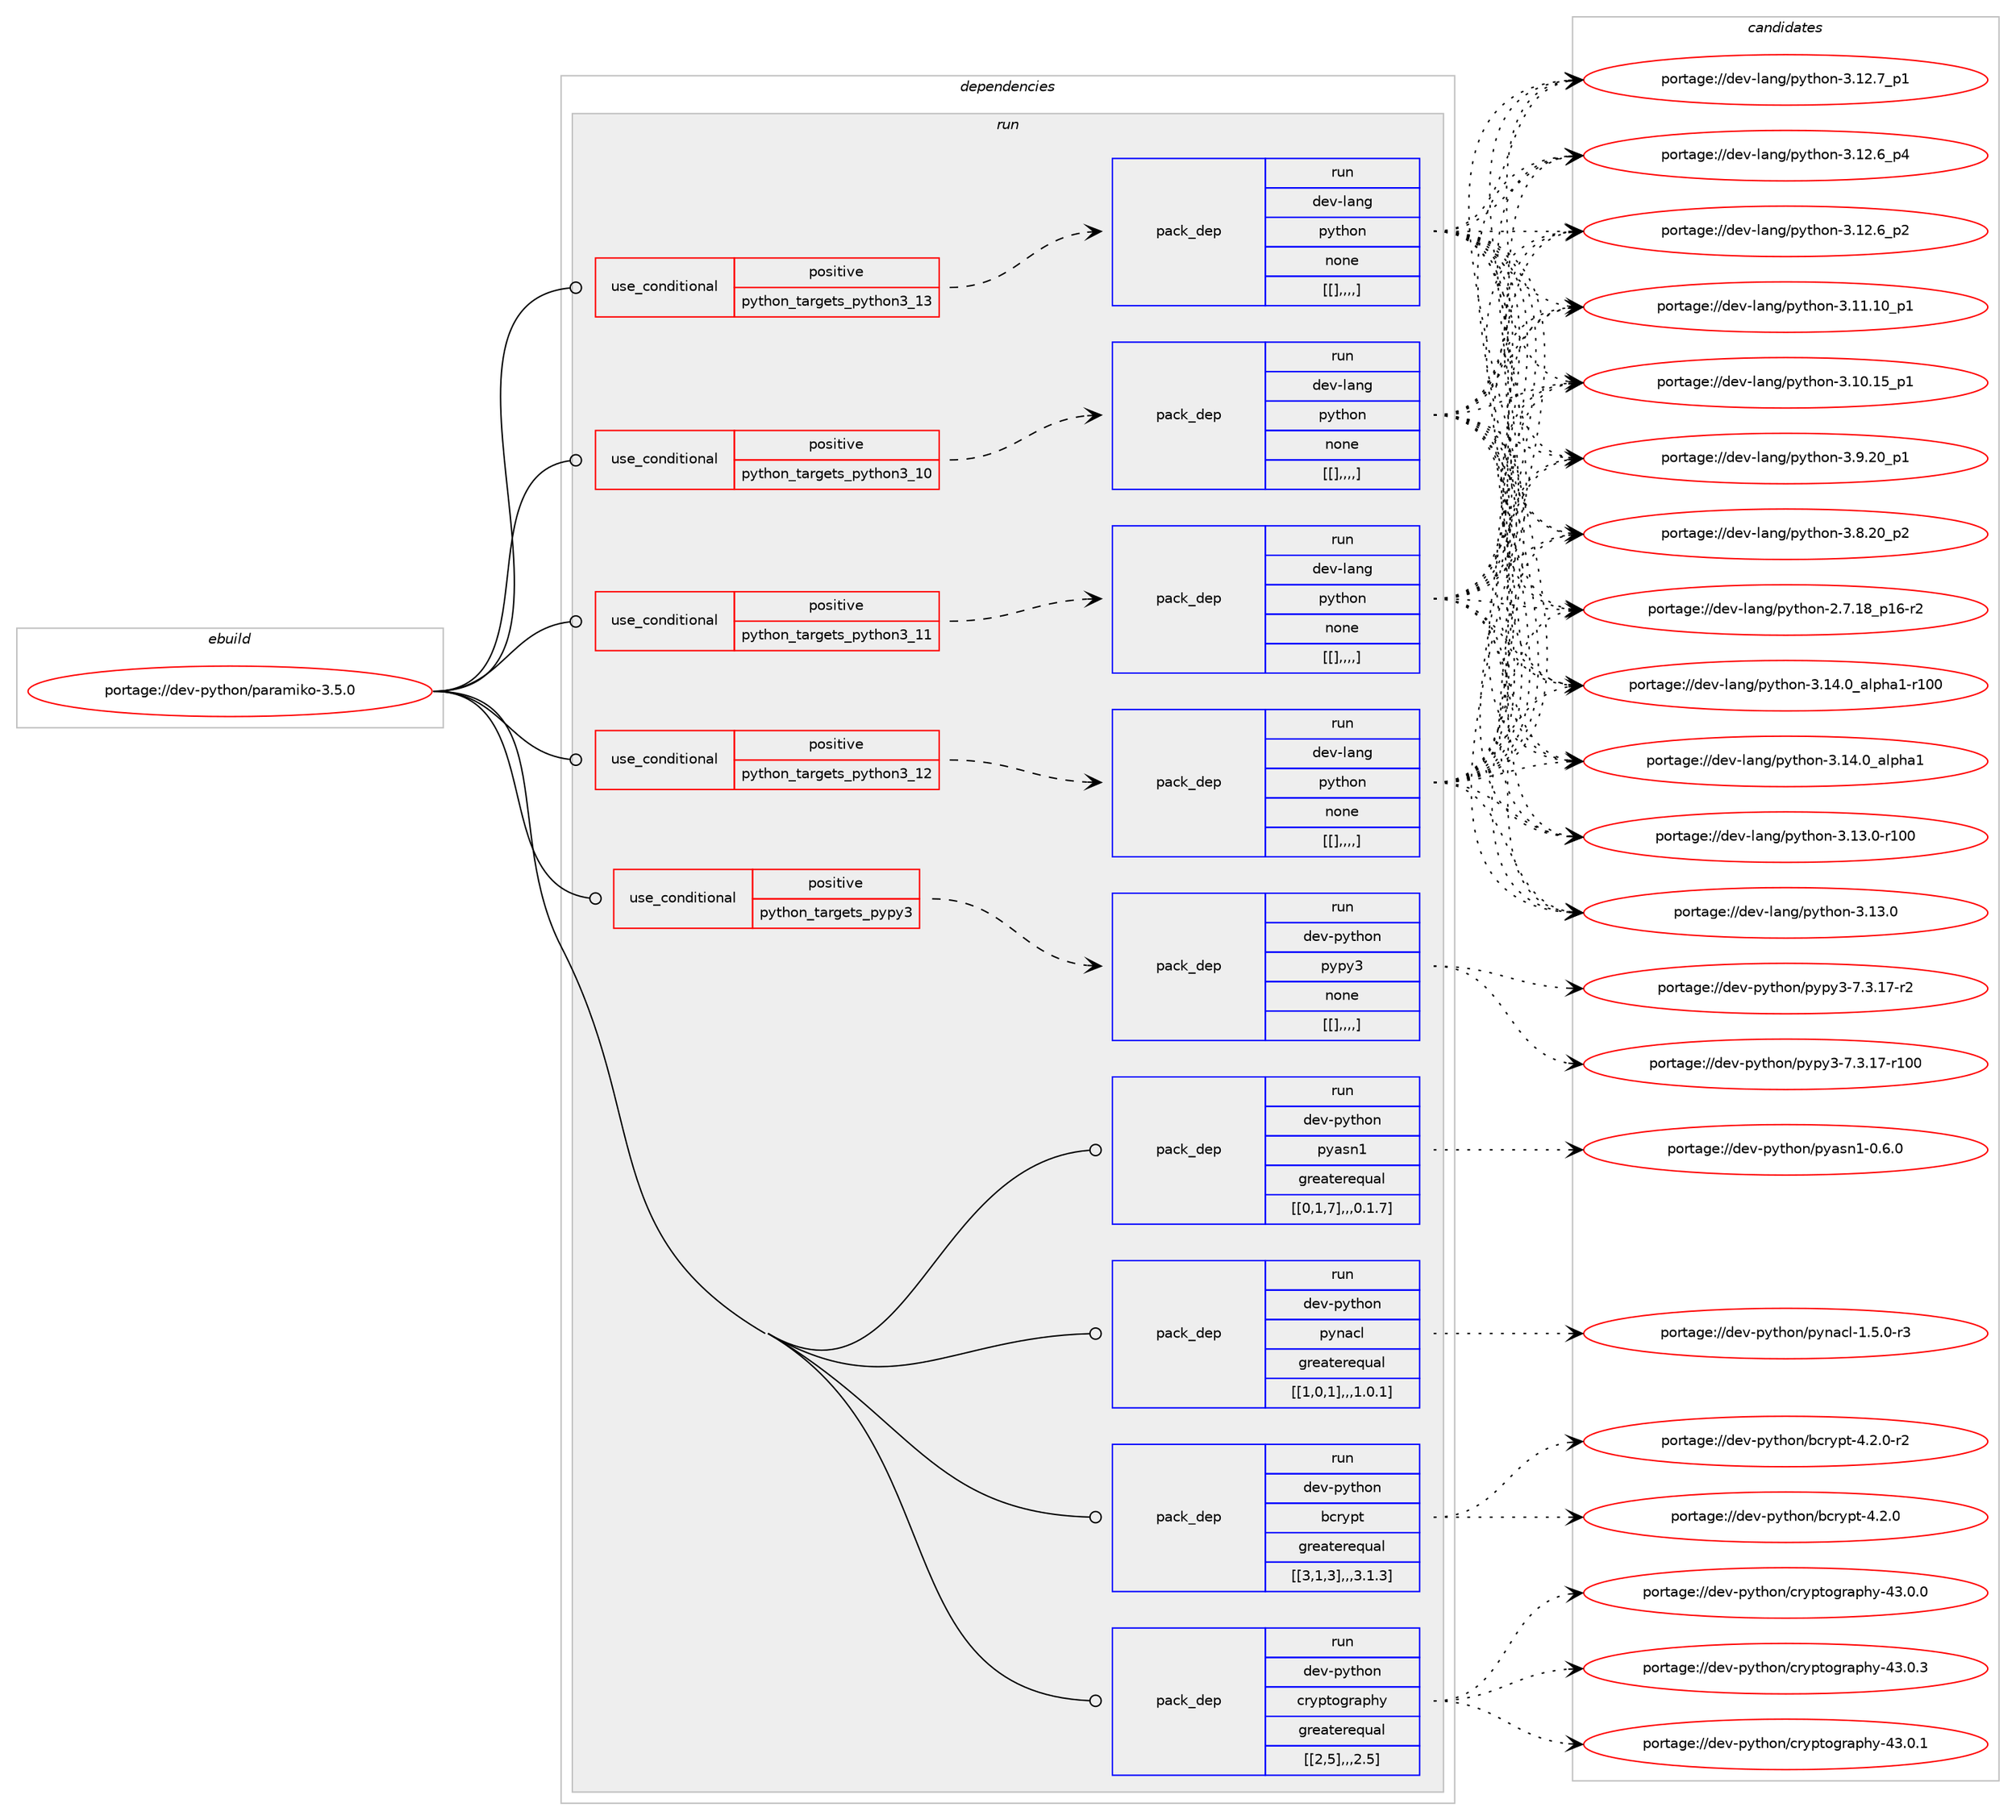 digraph prolog {

# *************
# Graph options
# *************

newrank=true;
concentrate=true;
compound=true;
graph [rankdir=LR,fontname=Helvetica,fontsize=10,ranksep=1.5];#, ranksep=2.5, nodesep=0.2];
edge  [arrowhead=vee];
node  [fontname=Helvetica,fontsize=10];

# **********
# The ebuild
# **********

subgraph cluster_leftcol {
color=gray;
label=<<i>ebuild</i>>;
id [label="portage://dev-python/paramiko-3.5.0", color=red, width=4, href="../dev-python/paramiko-3.5.0.svg"];
}

# ****************
# The dependencies
# ****************

subgraph cluster_midcol {
color=gray;
label=<<i>dependencies</i>>;
subgraph cluster_compile {
fillcolor="#eeeeee";
style=filled;
label=<<i>compile</i>>;
}
subgraph cluster_compileandrun {
fillcolor="#eeeeee";
style=filled;
label=<<i>compile and run</i>>;
}
subgraph cluster_run {
fillcolor="#eeeeee";
style=filled;
label=<<i>run</i>>;
subgraph cond38089 {
dependency159619 [label=<<TABLE BORDER="0" CELLBORDER="1" CELLSPACING="0" CELLPADDING="4"><TR><TD ROWSPAN="3" CELLPADDING="10">use_conditional</TD></TR><TR><TD>positive</TD></TR><TR><TD>python_targets_pypy3</TD></TR></TABLE>>, shape=none, color=red];
subgraph pack120218 {
dependency159621 [label=<<TABLE BORDER="0" CELLBORDER="1" CELLSPACING="0" CELLPADDING="4" WIDTH="220"><TR><TD ROWSPAN="6" CELLPADDING="30">pack_dep</TD></TR><TR><TD WIDTH="110">run</TD></TR><TR><TD>dev-python</TD></TR><TR><TD>pypy3</TD></TR><TR><TD>none</TD></TR><TR><TD>[[],,,,]</TD></TR></TABLE>>, shape=none, color=blue];
}
dependency159619:e -> dependency159621:w [weight=20,style="dashed",arrowhead="vee"];
}
id:e -> dependency159619:w [weight=20,style="solid",arrowhead="odot"];
subgraph cond38103 {
dependency159711 [label=<<TABLE BORDER="0" CELLBORDER="1" CELLSPACING="0" CELLPADDING="4"><TR><TD ROWSPAN="3" CELLPADDING="10">use_conditional</TD></TR><TR><TD>positive</TD></TR><TR><TD>python_targets_python3_10</TD></TR></TABLE>>, shape=none, color=red];
subgraph pack120292 {
dependency159763 [label=<<TABLE BORDER="0" CELLBORDER="1" CELLSPACING="0" CELLPADDING="4" WIDTH="220"><TR><TD ROWSPAN="6" CELLPADDING="30">pack_dep</TD></TR><TR><TD WIDTH="110">run</TD></TR><TR><TD>dev-lang</TD></TR><TR><TD>python</TD></TR><TR><TD>none</TD></TR><TR><TD>[[],,,,]</TD></TR></TABLE>>, shape=none, color=blue];
}
dependency159711:e -> dependency159763:w [weight=20,style="dashed",arrowhead="vee"];
}
id:e -> dependency159711:w [weight=20,style="solid",arrowhead="odot"];
subgraph cond38144 {
dependency159798 [label=<<TABLE BORDER="0" CELLBORDER="1" CELLSPACING="0" CELLPADDING="4"><TR><TD ROWSPAN="3" CELLPADDING="10">use_conditional</TD></TR><TR><TD>positive</TD></TR><TR><TD>python_targets_python3_11</TD></TR></TABLE>>, shape=none, color=red];
subgraph pack120342 {
dependency159832 [label=<<TABLE BORDER="0" CELLBORDER="1" CELLSPACING="0" CELLPADDING="4" WIDTH="220"><TR><TD ROWSPAN="6" CELLPADDING="30">pack_dep</TD></TR><TR><TD WIDTH="110">run</TD></TR><TR><TD>dev-lang</TD></TR><TR><TD>python</TD></TR><TR><TD>none</TD></TR><TR><TD>[[],,,,]</TD></TR></TABLE>>, shape=none, color=blue];
}
dependency159798:e -> dependency159832:w [weight=20,style="dashed",arrowhead="vee"];
}
id:e -> dependency159798:w [weight=20,style="solid",arrowhead="odot"];
subgraph cond38165 {
dependency159838 [label=<<TABLE BORDER="0" CELLBORDER="1" CELLSPACING="0" CELLPADDING="4"><TR><TD ROWSPAN="3" CELLPADDING="10">use_conditional</TD></TR><TR><TD>positive</TD></TR><TR><TD>python_targets_python3_12</TD></TR></TABLE>>, shape=none, color=red];
subgraph pack120358 {
dependency159873 [label=<<TABLE BORDER="0" CELLBORDER="1" CELLSPACING="0" CELLPADDING="4" WIDTH="220"><TR><TD ROWSPAN="6" CELLPADDING="30">pack_dep</TD></TR><TR><TD WIDTH="110">run</TD></TR><TR><TD>dev-lang</TD></TR><TR><TD>python</TD></TR><TR><TD>none</TD></TR><TR><TD>[[],,,,]</TD></TR></TABLE>>, shape=none, color=blue];
}
dependency159838:e -> dependency159873:w [weight=20,style="dashed",arrowhead="vee"];
}
id:e -> dependency159838:w [weight=20,style="solid",arrowhead="odot"];
subgraph cond38185 {
dependency159892 [label=<<TABLE BORDER="0" CELLBORDER="1" CELLSPACING="0" CELLPADDING="4"><TR><TD ROWSPAN="3" CELLPADDING="10">use_conditional</TD></TR><TR><TD>positive</TD></TR><TR><TD>python_targets_python3_13</TD></TR></TABLE>>, shape=none, color=red];
subgraph pack120394 {
dependency159895 [label=<<TABLE BORDER="0" CELLBORDER="1" CELLSPACING="0" CELLPADDING="4" WIDTH="220"><TR><TD ROWSPAN="6" CELLPADDING="30">pack_dep</TD></TR><TR><TD WIDTH="110">run</TD></TR><TR><TD>dev-lang</TD></TR><TR><TD>python</TD></TR><TR><TD>none</TD></TR><TR><TD>[[],,,,]</TD></TR></TABLE>>, shape=none, color=blue];
}
dependency159892:e -> dependency159895:w [weight=20,style="dashed",arrowhead="vee"];
}
id:e -> dependency159892:w [weight=20,style="solid",arrowhead="odot"];
subgraph pack120396 {
dependency159916 [label=<<TABLE BORDER="0" CELLBORDER="1" CELLSPACING="0" CELLPADDING="4" WIDTH="220"><TR><TD ROWSPAN="6" CELLPADDING="30">pack_dep</TD></TR><TR><TD WIDTH="110">run</TD></TR><TR><TD>dev-python</TD></TR><TR><TD>bcrypt</TD></TR><TR><TD>greaterequal</TD></TR><TR><TD>[[3,1,3],,,3.1.3]</TD></TR></TABLE>>, shape=none, color=blue];
}
id:e -> dependency159916:w [weight=20,style="solid",arrowhead="odot"];
subgraph pack120423 {
dependency159947 [label=<<TABLE BORDER="0" CELLBORDER="1" CELLSPACING="0" CELLPADDING="4" WIDTH="220"><TR><TD ROWSPAN="6" CELLPADDING="30">pack_dep</TD></TR><TR><TD WIDTH="110">run</TD></TR><TR><TD>dev-python</TD></TR><TR><TD>cryptography</TD></TR><TR><TD>greaterequal</TD></TR><TR><TD>[[2,5],,,2.5]</TD></TR></TABLE>>, shape=none, color=blue];
}
id:e -> dependency159947:w [weight=20,style="solid",arrowhead="odot"];
subgraph pack120424 {
dependency159964 [label=<<TABLE BORDER="0" CELLBORDER="1" CELLSPACING="0" CELLPADDING="4" WIDTH="220"><TR><TD ROWSPAN="6" CELLPADDING="30">pack_dep</TD></TR><TR><TD WIDTH="110">run</TD></TR><TR><TD>dev-python</TD></TR><TR><TD>pyasn1</TD></TR><TR><TD>greaterequal</TD></TR><TR><TD>[[0,1,7],,,0.1.7]</TD></TR></TABLE>>, shape=none, color=blue];
}
id:e -> dependency159964:w [weight=20,style="solid",arrowhead="odot"];
subgraph pack120446 {
dependency160018 [label=<<TABLE BORDER="0" CELLBORDER="1" CELLSPACING="0" CELLPADDING="4" WIDTH="220"><TR><TD ROWSPAN="6" CELLPADDING="30">pack_dep</TD></TR><TR><TD WIDTH="110">run</TD></TR><TR><TD>dev-python</TD></TR><TR><TD>pynacl</TD></TR><TR><TD>greaterequal</TD></TR><TR><TD>[[1,0,1],,,1.0.1]</TD></TR></TABLE>>, shape=none, color=blue];
}
id:e -> dependency160018:w [weight=20,style="solid",arrowhead="odot"];
}
}

# **************
# The candidates
# **************

subgraph cluster_choices {
rank=same;
color=gray;
label=<<i>candidates</i>>;

subgraph choice120322 {
color=black;
nodesep=1;
choice100101118451121211161041111104711212111212151455546514649554511450 [label="portage://dev-python/pypy3-7.3.17-r2", color=red, width=4,href="../dev-python/pypy3-7.3.17-r2.svg"];
choice1001011184511212111610411111047112121112121514555465146495545114494848 [label="portage://dev-python/pypy3-7.3.17-r100", color=red, width=4,href="../dev-python/pypy3-7.3.17-r100.svg"];
dependency159621:e -> choice100101118451121211161041111104711212111212151455546514649554511450:w [style=dotted,weight="100"];
dependency159621:e -> choice1001011184511212111610411111047112121112121514555465146495545114494848:w [style=dotted,weight="100"];
}
subgraph choice120330 {
color=black;
nodesep=1;
choice100101118451089711010347112121116104111110455146495246489597108112104974945114494848 [label="portage://dev-lang/python-3.14.0_alpha1-r100", color=red, width=4,href="../dev-lang/python-3.14.0_alpha1-r100.svg"];
choice1001011184510897110103471121211161041111104551464952464895971081121049749 [label="portage://dev-lang/python-3.14.0_alpha1", color=red, width=4,href="../dev-lang/python-3.14.0_alpha1.svg"];
choice1001011184510897110103471121211161041111104551464951464845114494848 [label="portage://dev-lang/python-3.13.0-r100", color=red, width=4,href="../dev-lang/python-3.13.0-r100.svg"];
choice10010111845108971101034711212111610411111045514649514648 [label="portage://dev-lang/python-3.13.0", color=red, width=4,href="../dev-lang/python-3.13.0.svg"];
choice100101118451089711010347112121116104111110455146495046559511249 [label="portage://dev-lang/python-3.12.7_p1", color=red, width=4,href="../dev-lang/python-3.12.7_p1.svg"];
choice100101118451089711010347112121116104111110455146495046549511252 [label="portage://dev-lang/python-3.12.6_p4", color=red, width=4,href="../dev-lang/python-3.12.6_p4.svg"];
choice100101118451089711010347112121116104111110455146495046549511250 [label="portage://dev-lang/python-3.12.6_p2", color=red, width=4,href="../dev-lang/python-3.12.6_p2.svg"];
choice10010111845108971101034711212111610411111045514649494649489511249 [label="portage://dev-lang/python-3.11.10_p1", color=red, width=4,href="../dev-lang/python-3.11.10_p1.svg"];
choice10010111845108971101034711212111610411111045514649484649539511249 [label="portage://dev-lang/python-3.10.15_p1", color=red, width=4,href="../dev-lang/python-3.10.15_p1.svg"];
choice100101118451089711010347112121116104111110455146574650489511249 [label="portage://dev-lang/python-3.9.20_p1", color=red, width=4,href="../dev-lang/python-3.9.20_p1.svg"];
choice100101118451089711010347112121116104111110455146564650489511250 [label="portage://dev-lang/python-3.8.20_p2", color=red, width=4,href="../dev-lang/python-3.8.20_p2.svg"];
choice100101118451089711010347112121116104111110455046554649569511249544511450 [label="portage://dev-lang/python-2.7.18_p16-r2", color=red, width=4,href="../dev-lang/python-2.7.18_p16-r2.svg"];
dependency159763:e -> choice100101118451089711010347112121116104111110455146495246489597108112104974945114494848:w [style=dotted,weight="100"];
dependency159763:e -> choice1001011184510897110103471121211161041111104551464952464895971081121049749:w [style=dotted,weight="100"];
dependency159763:e -> choice1001011184510897110103471121211161041111104551464951464845114494848:w [style=dotted,weight="100"];
dependency159763:e -> choice10010111845108971101034711212111610411111045514649514648:w [style=dotted,weight="100"];
dependency159763:e -> choice100101118451089711010347112121116104111110455146495046559511249:w [style=dotted,weight="100"];
dependency159763:e -> choice100101118451089711010347112121116104111110455146495046549511252:w [style=dotted,weight="100"];
dependency159763:e -> choice100101118451089711010347112121116104111110455146495046549511250:w [style=dotted,weight="100"];
dependency159763:e -> choice10010111845108971101034711212111610411111045514649494649489511249:w [style=dotted,weight="100"];
dependency159763:e -> choice10010111845108971101034711212111610411111045514649484649539511249:w [style=dotted,weight="100"];
dependency159763:e -> choice100101118451089711010347112121116104111110455146574650489511249:w [style=dotted,weight="100"];
dependency159763:e -> choice100101118451089711010347112121116104111110455146564650489511250:w [style=dotted,weight="100"];
dependency159763:e -> choice100101118451089711010347112121116104111110455046554649569511249544511450:w [style=dotted,weight="100"];
}
subgraph choice120344 {
color=black;
nodesep=1;
choice100101118451089711010347112121116104111110455146495246489597108112104974945114494848 [label="portage://dev-lang/python-3.14.0_alpha1-r100", color=red, width=4,href="../dev-lang/python-3.14.0_alpha1-r100.svg"];
choice1001011184510897110103471121211161041111104551464952464895971081121049749 [label="portage://dev-lang/python-3.14.0_alpha1", color=red, width=4,href="../dev-lang/python-3.14.0_alpha1.svg"];
choice1001011184510897110103471121211161041111104551464951464845114494848 [label="portage://dev-lang/python-3.13.0-r100", color=red, width=4,href="../dev-lang/python-3.13.0-r100.svg"];
choice10010111845108971101034711212111610411111045514649514648 [label="portage://dev-lang/python-3.13.0", color=red, width=4,href="../dev-lang/python-3.13.0.svg"];
choice100101118451089711010347112121116104111110455146495046559511249 [label="portage://dev-lang/python-3.12.7_p1", color=red, width=4,href="../dev-lang/python-3.12.7_p1.svg"];
choice100101118451089711010347112121116104111110455146495046549511252 [label="portage://dev-lang/python-3.12.6_p4", color=red, width=4,href="../dev-lang/python-3.12.6_p4.svg"];
choice100101118451089711010347112121116104111110455146495046549511250 [label="portage://dev-lang/python-3.12.6_p2", color=red, width=4,href="../dev-lang/python-3.12.6_p2.svg"];
choice10010111845108971101034711212111610411111045514649494649489511249 [label="portage://dev-lang/python-3.11.10_p1", color=red, width=4,href="../dev-lang/python-3.11.10_p1.svg"];
choice10010111845108971101034711212111610411111045514649484649539511249 [label="portage://dev-lang/python-3.10.15_p1", color=red, width=4,href="../dev-lang/python-3.10.15_p1.svg"];
choice100101118451089711010347112121116104111110455146574650489511249 [label="portage://dev-lang/python-3.9.20_p1", color=red, width=4,href="../dev-lang/python-3.9.20_p1.svg"];
choice100101118451089711010347112121116104111110455146564650489511250 [label="portage://dev-lang/python-3.8.20_p2", color=red, width=4,href="../dev-lang/python-3.8.20_p2.svg"];
choice100101118451089711010347112121116104111110455046554649569511249544511450 [label="portage://dev-lang/python-2.7.18_p16-r2", color=red, width=4,href="../dev-lang/python-2.7.18_p16-r2.svg"];
dependency159832:e -> choice100101118451089711010347112121116104111110455146495246489597108112104974945114494848:w [style=dotted,weight="100"];
dependency159832:e -> choice1001011184510897110103471121211161041111104551464952464895971081121049749:w [style=dotted,weight="100"];
dependency159832:e -> choice1001011184510897110103471121211161041111104551464951464845114494848:w [style=dotted,weight="100"];
dependency159832:e -> choice10010111845108971101034711212111610411111045514649514648:w [style=dotted,weight="100"];
dependency159832:e -> choice100101118451089711010347112121116104111110455146495046559511249:w [style=dotted,weight="100"];
dependency159832:e -> choice100101118451089711010347112121116104111110455146495046549511252:w [style=dotted,weight="100"];
dependency159832:e -> choice100101118451089711010347112121116104111110455146495046549511250:w [style=dotted,weight="100"];
dependency159832:e -> choice10010111845108971101034711212111610411111045514649494649489511249:w [style=dotted,weight="100"];
dependency159832:e -> choice10010111845108971101034711212111610411111045514649484649539511249:w [style=dotted,weight="100"];
dependency159832:e -> choice100101118451089711010347112121116104111110455146574650489511249:w [style=dotted,weight="100"];
dependency159832:e -> choice100101118451089711010347112121116104111110455146564650489511250:w [style=dotted,weight="100"];
dependency159832:e -> choice100101118451089711010347112121116104111110455046554649569511249544511450:w [style=dotted,weight="100"];
}
subgraph choice120356 {
color=black;
nodesep=1;
choice100101118451089711010347112121116104111110455146495246489597108112104974945114494848 [label="portage://dev-lang/python-3.14.0_alpha1-r100", color=red, width=4,href="../dev-lang/python-3.14.0_alpha1-r100.svg"];
choice1001011184510897110103471121211161041111104551464952464895971081121049749 [label="portage://dev-lang/python-3.14.0_alpha1", color=red, width=4,href="../dev-lang/python-3.14.0_alpha1.svg"];
choice1001011184510897110103471121211161041111104551464951464845114494848 [label="portage://dev-lang/python-3.13.0-r100", color=red, width=4,href="../dev-lang/python-3.13.0-r100.svg"];
choice10010111845108971101034711212111610411111045514649514648 [label="portage://dev-lang/python-3.13.0", color=red, width=4,href="../dev-lang/python-3.13.0.svg"];
choice100101118451089711010347112121116104111110455146495046559511249 [label="portage://dev-lang/python-3.12.7_p1", color=red, width=4,href="../dev-lang/python-3.12.7_p1.svg"];
choice100101118451089711010347112121116104111110455146495046549511252 [label="portage://dev-lang/python-3.12.6_p4", color=red, width=4,href="../dev-lang/python-3.12.6_p4.svg"];
choice100101118451089711010347112121116104111110455146495046549511250 [label="portage://dev-lang/python-3.12.6_p2", color=red, width=4,href="../dev-lang/python-3.12.6_p2.svg"];
choice10010111845108971101034711212111610411111045514649494649489511249 [label="portage://dev-lang/python-3.11.10_p1", color=red, width=4,href="../dev-lang/python-3.11.10_p1.svg"];
choice10010111845108971101034711212111610411111045514649484649539511249 [label="portage://dev-lang/python-3.10.15_p1", color=red, width=4,href="../dev-lang/python-3.10.15_p1.svg"];
choice100101118451089711010347112121116104111110455146574650489511249 [label="portage://dev-lang/python-3.9.20_p1", color=red, width=4,href="../dev-lang/python-3.9.20_p1.svg"];
choice100101118451089711010347112121116104111110455146564650489511250 [label="portage://dev-lang/python-3.8.20_p2", color=red, width=4,href="../dev-lang/python-3.8.20_p2.svg"];
choice100101118451089711010347112121116104111110455046554649569511249544511450 [label="portage://dev-lang/python-2.7.18_p16-r2", color=red, width=4,href="../dev-lang/python-2.7.18_p16-r2.svg"];
dependency159873:e -> choice100101118451089711010347112121116104111110455146495246489597108112104974945114494848:w [style=dotted,weight="100"];
dependency159873:e -> choice1001011184510897110103471121211161041111104551464952464895971081121049749:w [style=dotted,weight="100"];
dependency159873:e -> choice1001011184510897110103471121211161041111104551464951464845114494848:w [style=dotted,weight="100"];
dependency159873:e -> choice10010111845108971101034711212111610411111045514649514648:w [style=dotted,weight="100"];
dependency159873:e -> choice100101118451089711010347112121116104111110455146495046559511249:w [style=dotted,weight="100"];
dependency159873:e -> choice100101118451089711010347112121116104111110455146495046549511252:w [style=dotted,weight="100"];
dependency159873:e -> choice100101118451089711010347112121116104111110455146495046549511250:w [style=dotted,weight="100"];
dependency159873:e -> choice10010111845108971101034711212111610411111045514649494649489511249:w [style=dotted,weight="100"];
dependency159873:e -> choice10010111845108971101034711212111610411111045514649484649539511249:w [style=dotted,weight="100"];
dependency159873:e -> choice100101118451089711010347112121116104111110455146574650489511249:w [style=dotted,weight="100"];
dependency159873:e -> choice100101118451089711010347112121116104111110455146564650489511250:w [style=dotted,weight="100"];
dependency159873:e -> choice100101118451089711010347112121116104111110455046554649569511249544511450:w [style=dotted,weight="100"];
}
subgraph choice120366 {
color=black;
nodesep=1;
choice100101118451089711010347112121116104111110455146495246489597108112104974945114494848 [label="portage://dev-lang/python-3.14.0_alpha1-r100", color=red, width=4,href="../dev-lang/python-3.14.0_alpha1-r100.svg"];
choice1001011184510897110103471121211161041111104551464952464895971081121049749 [label="portage://dev-lang/python-3.14.0_alpha1", color=red, width=4,href="../dev-lang/python-3.14.0_alpha1.svg"];
choice1001011184510897110103471121211161041111104551464951464845114494848 [label="portage://dev-lang/python-3.13.0-r100", color=red, width=4,href="../dev-lang/python-3.13.0-r100.svg"];
choice10010111845108971101034711212111610411111045514649514648 [label="portage://dev-lang/python-3.13.0", color=red, width=4,href="../dev-lang/python-3.13.0.svg"];
choice100101118451089711010347112121116104111110455146495046559511249 [label="portage://dev-lang/python-3.12.7_p1", color=red, width=4,href="../dev-lang/python-3.12.7_p1.svg"];
choice100101118451089711010347112121116104111110455146495046549511252 [label="portage://dev-lang/python-3.12.6_p4", color=red, width=4,href="../dev-lang/python-3.12.6_p4.svg"];
choice100101118451089711010347112121116104111110455146495046549511250 [label="portage://dev-lang/python-3.12.6_p2", color=red, width=4,href="../dev-lang/python-3.12.6_p2.svg"];
choice10010111845108971101034711212111610411111045514649494649489511249 [label="portage://dev-lang/python-3.11.10_p1", color=red, width=4,href="../dev-lang/python-3.11.10_p1.svg"];
choice10010111845108971101034711212111610411111045514649484649539511249 [label="portage://dev-lang/python-3.10.15_p1", color=red, width=4,href="../dev-lang/python-3.10.15_p1.svg"];
choice100101118451089711010347112121116104111110455146574650489511249 [label="portage://dev-lang/python-3.9.20_p1", color=red, width=4,href="../dev-lang/python-3.9.20_p1.svg"];
choice100101118451089711010347112121116104111110455146564650489511250 [label="portage://dev-lang/python-3.8.20_p2", color=red, width=4,href="../dev-lang/python-3.8.20_p2.svg"];
choice100101118451089711010347112121116104111110455046554649569511249544511450 [label="portage://dev-lang/python-2.7.18_p16-r2", color=red, width=4,href="../dev-lang/python-2.7.18_p16-r2.svg"];
dependency159895:e -> choice100101118451089711010347112121116104111110455146495246489597108112104974945114494848:w [style=dotted,weight="100"];
dependency159895:e -> choice1001011184510897110103471121211161041111104551464952464895971081121049749:w [style=dotted,weight="100"];
dependency159895:e -> choice1001011184510897110103471121211161041111104551464951464845114494848:w [style=dotted,weight="100"];
dependency159895:e -> choice10010111845108971101034711212111610411111045514649514648:w [style=dotted,weight="100"];
dependency159895:e -> choice100101118451089711010347112121116104111110455146495046559511249:w [style=dotted,weight="100"];
dependency159895:e -> choice100101118451089711010347112121116104111110455146495046549511252:w [style=dotted,weight="100"];
dependency159895:e -> choice100101118451089711010347112121116104111110455146495046549511250:w [style=dotted,weight="100"];
dependency159895:e -> choice10010111845108971101034711212111610411111045514649494649489511249:w [style=dotted,weight="100"];
dependency159895:e -> choice10010111845108971101034711212111610411111045514649484649539511249:w [style=dotted,weight="100"];
dependency159895:e -> choice100101118451089711010347112121116104111110455146574650489511249:w [style=dotted,weight="100"];
dependency159895:e -> choice100101118451089711010347112121116104111110455146564650489511250:w [style=dotted,weight="100"];
dependency159895:e -> choice100101118451089711010347112121116104111110455046554649569511249544511450:w [style=dotted,weight="100"];
}
subgraph choice120375 {
color=black;
nodesep=1;
choice100101118451121211161041111104798991141211121164552465046484511450 [label="portage://dev-python/bcrypt-4.2.0-r2", color=red, width=4,href="../dev-python/bcrypt-4.2.0-r2.svg"];
choice10010111845112121116104111110479899114121112116455246504648 [label="portage://dev-python/bcrypt-4.2.0", color=red, width=4,href="../dev-python/bcrypt-4.2.0.svg"];
dependency159916:e -> choice100101118451121211161041111104798991141211121164552465046484511450:w [style=dotted,weight="100"];
dependency159916:e -> choice10010111845112121116104111110479899114121112116455246504648:w [style=dotted,weight="100"];
}
subgraph choice120412 {
color=black;
nodesep=1;
choice1001011184511212111610411111047991141211121161111031149711210412145525146484651 [label="portage://dev-python/cryptography-43.0.3", color=red, width=4,href="../dev-python/cryptography-43.0.3.svg"];
choice1001011184511212111610411111047991141211121161111031149711210412145525146484649 [label="portage://dev-python/cryptography-43.0.1", color=red, width=4,href="../dev-python/cryptography-43.0.1.svg"];
choice1001011184511212111610411111047991141211121161111031149711210412145525146484648 [label="portage://dev-python/cryptography-43.0.0", color=red, width=4,href="../dev-python/cryptography-43.0.0.svg"];
dependency159947:e -> choice1001011184511212111610411111047991141211121161111031149711210412145525146484651:w [style=dotted,weight="100"];
dependency159947:e -> choice1001011184511212111610411111047991141211121161111031149711210412145525146484649:w [style=dotted,weight="100"];
dependency159947:e -> choice1001011184511212111610411111047991141211121161111031149711210412145525146484648:w [style=dotted,weight="100"];
}
subgraph choice120458 {
color=black;
nodesep=1;
choice10010111845112121116104111110471121219711511049454846544648 [label="portage://dev-python/pyasn1-0.6.0", color=red, width=4,href="../dev-python/pyasn1-0.6.0.svg"];
dependency159964:e -> choice10010111845112121116104111110471121219711511049454846544648:w [style=dotted,weight="100"];
}
subgraph choice120470 {
color=black;
nodesep=1;
choice100101118451121211161041111104711212111097991084549465346484511451 [label="portage://dev-python/pynacl-1.5.0-r3", color=red, width=4,href="../dev-python/pynacl-1.5.0-r3.svg"];
dependency160018:e -> choice100101118451121211161041111104711212111097991084549465346484511451:w [style=dotted,weight="100"];
}
}

}
